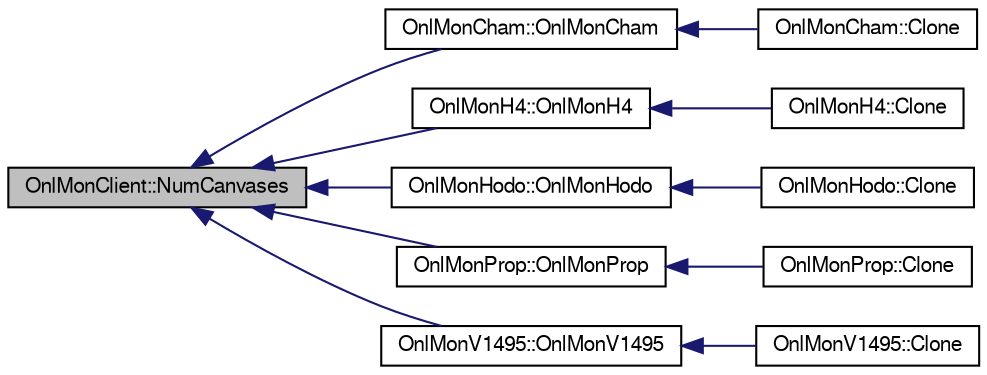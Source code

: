 digraph "OnlMonClient::NumCanvases"
{
  bgcolor="transparent";
  edge [fontname="FreeSans",fontsize="10",labelfontname="FreeSans",labelfontsize="10"];
  node [fontname="FreeSans",fontsize="10",shape=record];
  rankdir="LR";
  Node1 [label="OnlMonClient::NumCanvases",height=0.2,width=0.4,color="black", fillcolor="grey75", style="filled" fontcolor="black"];
  Node1 -> Node2 [dir="back",color="midnightblue",fontsize="10",style="solid",fontname="FreeSans"];
  Node2 [label="OnlMonCham::OnlMonCham",height=0.2,width=0.4,color="black",URL="$db/d15/classOnlMonCham.html#abf08fde770e7baa178c5332808df3f84"];
  Node2 -> Node3 [dir="back",color="midnightblue",fontsize="10",style="solid",fontname="FreeSans"];
  Node3 [label="OnlMonCham::Clone",height=0.2,width=0.4,color="black",URL="$db/d15/classOnlMonCham.html#a54da69b693cca5d7868c4b530f065055"];
  Node1 -> Node4 [dir="back",color="midnightblue",fontsize="10",style="solid",fontname="FreeSans"];
  Node4 [label="OnlMonH4::OnlMonH4",height=0.2,width=0.4,color="black",URL="$d2/d02/classOnlMonH4.html#ad75617b5f897334d74cad988586213fc"];
  Node4 -> Node5 [dir="back",color="midnightblue",fontsize="10",style="solid",fontname="FreeSans"];
  Node5 [label="OnlMonH4::Clone",height=0.2,width=0.4,color="black",URL="$d2/d02/classOnlMonH4.html#a8f6050390ccbb9e2ac339355686e9182"];
  Node1 -> Node6 [dir="back",color="midnightblue",fontsize="10",style="solid",fontname="FreeSans"];
  Node6 [label="OnlMonHodo::OnlMonHodo",height=0.2,width=0.4,color="black",URL="$d8/dc8/classOnlMonHodo.html#aff558860dfa3bce0f78380ff29d9e469"];
  Node6 -> Node7 [dir="back",color="midnightblue",fontsize="10",style="solid",fontname="FreeSans"];
  Node7 [label="OnlMonHodo::Clone",height=0.2,width=0.4,color="black",URL="$d8/dc8/classOnlMonHodo.html#a62358ca3d71a9322a5aca7c493cb3a80"];
  Node1 -> Node8 [dir="back",color="midnightblue",fontsize="10",style="solid",fontname="FreeSans"];
  Node8 [label="OnlMonProp::OnlMonProp",height=0.2,width=0.4,color="black",URL="$d7/dac/classOnlMonProp.html#a76bbcb7424334621863eaa4ffd737d41"];
  Node8 -> Node9 [dir="back",color="midnightblue",fontsize="10",style="solid",fontname="FreeSans"];
  Node9 [label="OnlMonProp::Clone",height=0.2,width=0.4,color="black",URL="$d7/dac/classOnlMonProp.html#abd4536b38f93d118f2a8063d054cf6d3"];
  Node1 -> Node10 [dir="back",color="midnightblue",fontsize="10",style="solid",fontname="FreeSans"];
  Node10 [label="OnlMonV1495::OnlMonV1495",height=0.2,width=0.4,color="black",URL="$d6/d41/classOnlMonV1495.html#a960bff6f2651b31ec130c2e6072e9b81"];
  Node10 -> Node11 [dir="back",color="midnightblue",fontsize="10",style="solid",fontname="FreeSans"];
  Node11 [label="OnlMonV1495::Clone",height=0.2,width=0.4,color="black",URL="$d6/d41/classOnlMonV1495.html#a52f22368dc580dc0ccd55e47c6b06f8b"];
}
